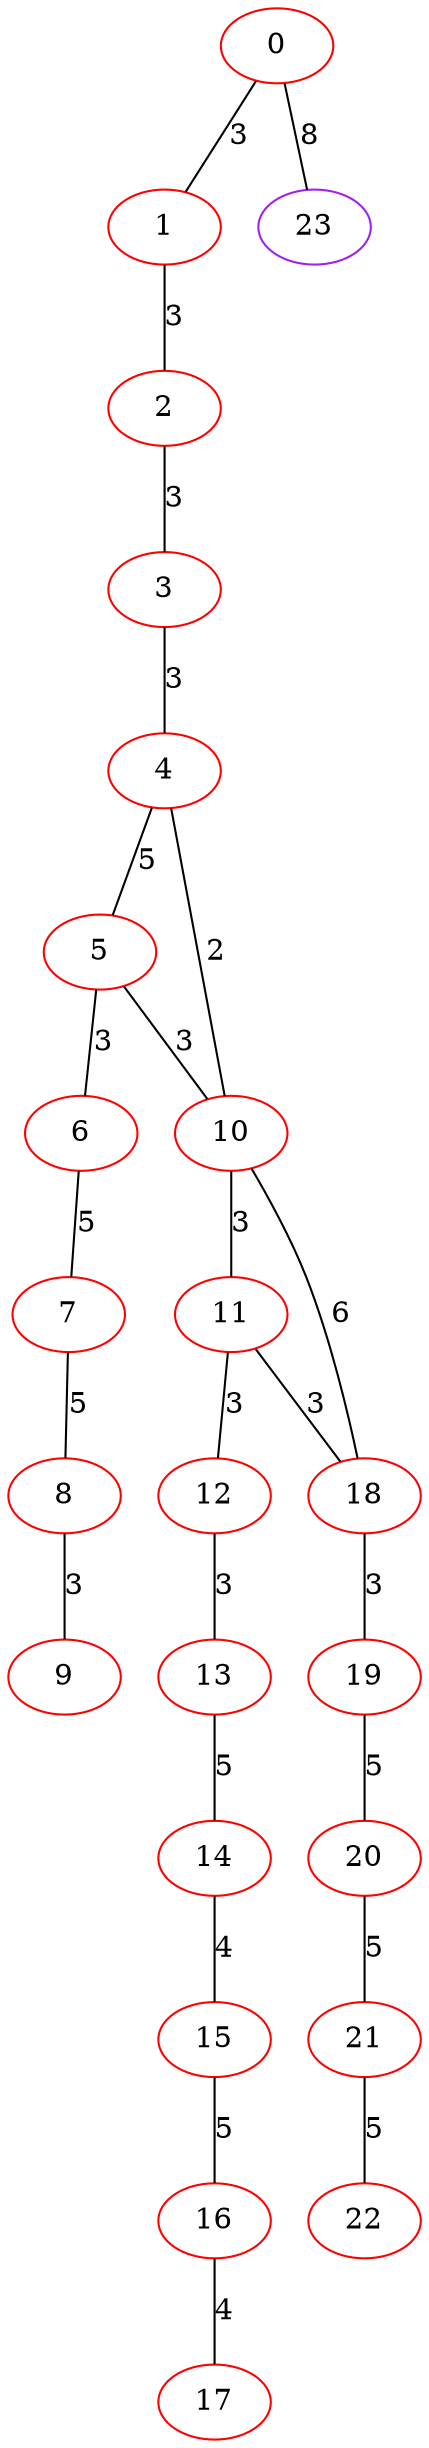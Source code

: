 graph "" {
0 [color=red, weight=1];
1 [color=red, weight=1];
2 [color=red, weight=1];
3 [color=red, weight=1];
4 [color=red, weight=1];
5 [color=red, weight=1];
6 [color=red, weight=1];
7 [color=red, weight=1];
8 [color=red, weight=1];
9 [color=red, weight=1];
10 [color=red, weight=1];
11 [color=red, weight=1];
12 [color=red, weight=1];
13 [color=red, weight=1];
14 [color=red, weight=1];
15 [color=red, weight=1];
16 [color=red, weight=1];
17 [color=red, weight=1];
18 [color=red, weight=1];
19 [color=red, weight=1];
20 [color=red, weight=1];
21 [color=red, weight=1];
22 [color=red, weight=1];
23 [color=purple, weight=4];
0 -- 1  [key=0, label=3];
0 -- 23  [key=0, label=8];
1 -- 2  [key=0, label=3];
2 -- 3  [key=0, label=3];
3 -- 4  [key=0, label=3];
4 -- 10  [key=0, label=2];
4 -- 5  [key=0, label=5];
5 -- 10  [key=0, label=3];
5 -- 6  [key=0, label=3];
6 -- 7  [key=0, label=5];
7 -- 8  [key=0, label=5];
8 -- 9  [key=0, label=3];
10 -- 18  [key=0, label=6];
10 -- 11  [key=0, label=3];
11 -- 12  [key=0, label=3];
11 -- 18  [key=0, label=3];
12 -- 13  [key=0, label=3];
13 -- 14  [key=0, label=5];
14 -- 15  [key=0, label=4];
15 -- 16  [key=0, label=5];
16 -- 17  [key=0, label=4];
18 -- 19  [key=0, label=3];
19 -- 20  [key=0, label=5];
20 -- 21  [key=0, label=5];
21 -- 22  [key=0, label=5];
}
